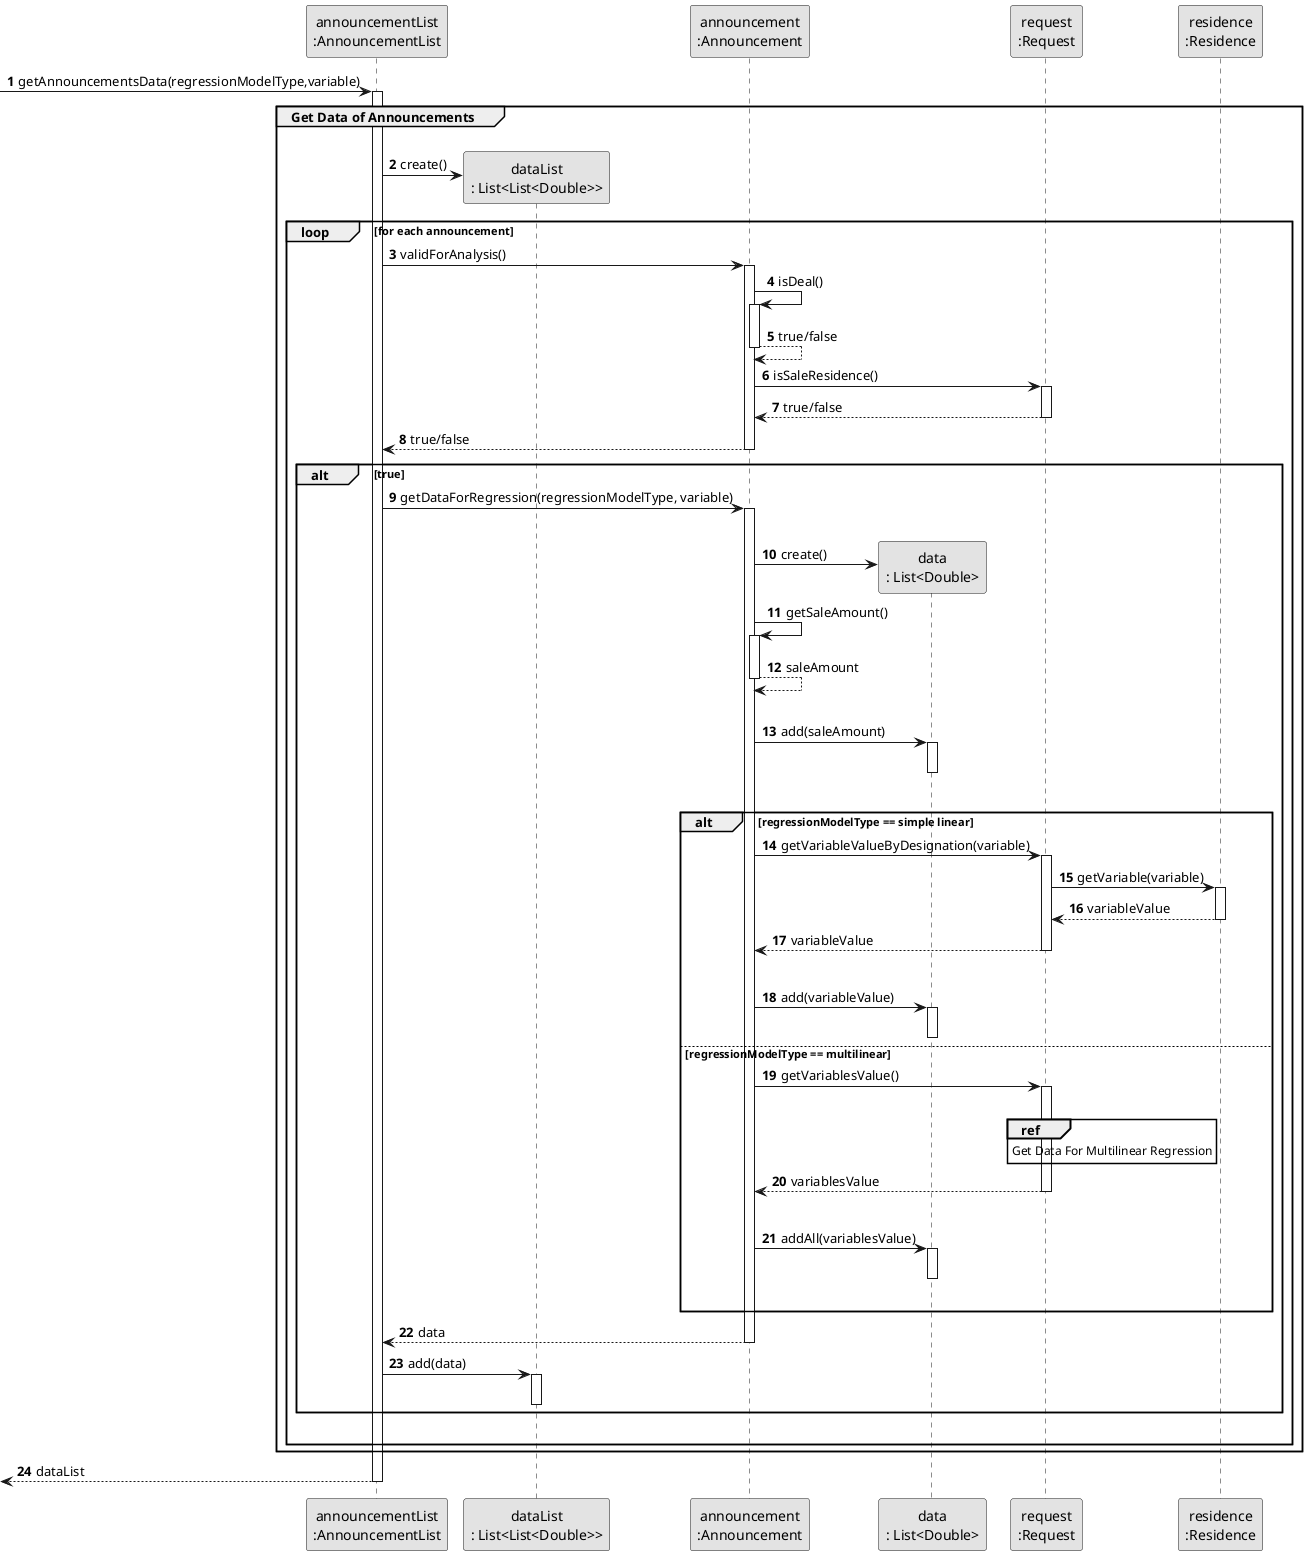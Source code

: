 @startuml
skinparam monochrome true
skinparam packageStyle rectangle
skinparam shadowing false

participant "announcementList\n:AnnouncementList" as AnnounceList
participant "dataList\n: List<List<Double>>" as DL
participant "announcement\n:Announcement" as Announce
participant "data\n: List<Double>" as Data
participant "request\n:Request" as Request
participant "residence\n:Residence" as Property

autonumber
 -> AnnounceList : getAnnouncementsData(regressionModelType,variable)
               activate AnnounceList

group Get Data of Announcements
                |||
               AnnounceList -> DL** : create()

               loop for each announcement

               AnnounceList -> Announce : validForAnalysis()
               activate Announce

                    Announce -> Announce : isDeal()
                    activate Announce

                    Announce --> Announce :true/false
                    deactivate Announce

                    Announce -> Request : isSaleResidence()
                    activate Request

                    Request --> Announce: true/false
                    deactivate Request


               Announce --> AnnounceList: true/false
               deactivate Announce


               alt true


               AnnounceList -> Announce : getDataForRegression(regressionModelType, variable)
               activate Announce

                       |||
                      Announce -> Data**: create()

                      Announce -> Announce: getSaleAmount()
                      activate Announce

                      Announce --> Announce: saleAmount
                      deactivate Announce
                       |||
                      Announce -> Data: add(saleAmount)
                      activate Data
                      deactivate Data

       |||
       alt regressionModelType == simple linear

               Announce -> Request: getVariableValueByDesignation(variable)
               activate Request

               Request -> Property: getVariable(variable)
               activate Property

               Property --> Request : variableValue
               deactivate Property

               Request --> Announce: variableValue
               deactivate Request
                |||
               Announce -> Data: add(variableValue)
               activate Data
               deactivate Data

       else regressionModelType == multilinear
       Announce -> Request: getVariablesValue()
       activate Request

            |||
            ref over Request
            Get Data For Multilinear Regression
            end ref


       Request --> Announce: variablesValue
       deactivate Request

         |||
      Announce -> Data: addAll(variablesValue)
      activate Data
      deactivate Data
      |||
       end alt


               Announce --> AnnounceList : data
               deactivate Announce

                AnnounceList -> DL : add(data)
               activate DL
               deactivate DL

               end alt
               |||
               end loop



end group
        <--  AnnounceList : dataList
       deactivate AnnounceList


@enduml
